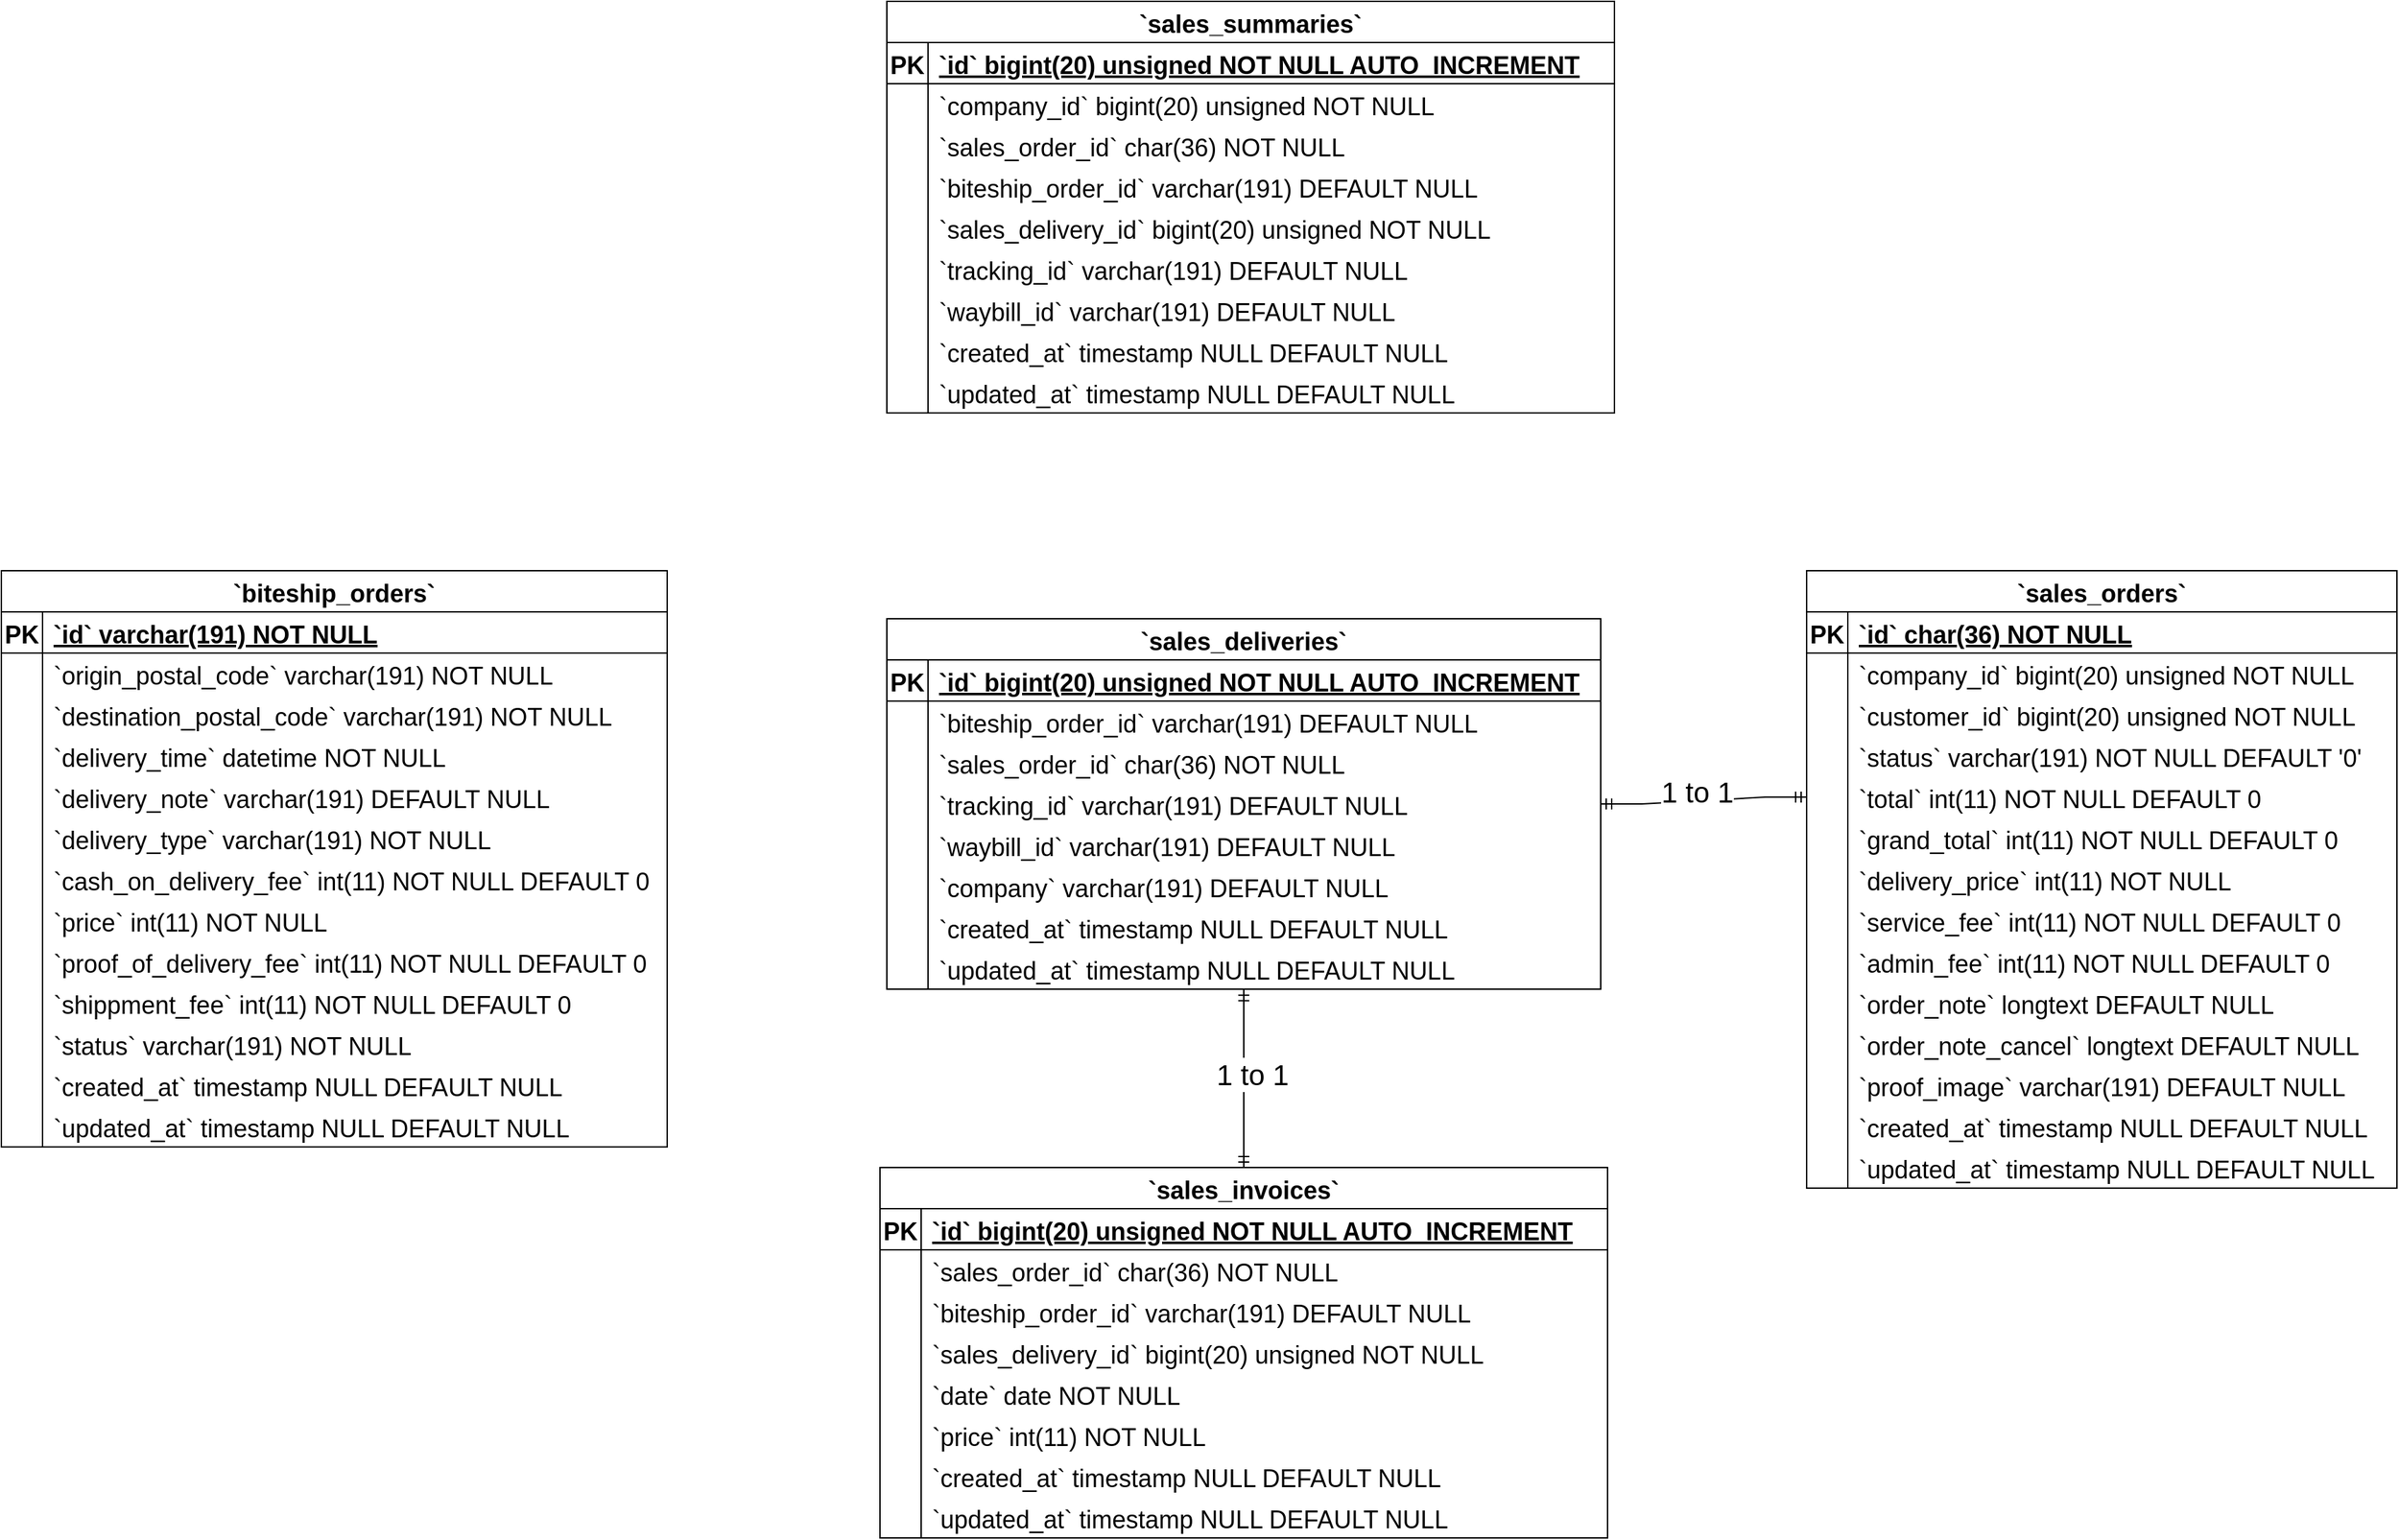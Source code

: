 <mxfile version="24.2.8" type="github">
  <diagram name="Page-1" id="nl1Ex1uxJ7zr9tlpeeo_">
    <mxGraphModel dx="2707" dy="917" grid="1" gridSize="10" guides="1" tooltips="1" connect="1" arrows="1" fold="1" page="1" pageScale="1" pageWidth="850" pageHeight="1100" math="0" shadow="0">
      <root>
        <mxCell id="0" />
        <mxCell id="1" parent="0" />
        <mxCell id="wkDMssEo4jWH9pDpsTtF-1" value="`biteship_orders`" style="shape=table;startSize=30;container=1;collapsible=1;childLayout=tableLayout;fixedRows=1;rowLines=0;fontStyle=1;align=center;resizeLast=1;fontSize=18;" vertex="1" parent="1">
          <mxGeometry x="-425" y="655" width="485" height="420" as="geometry" />
        </mxCell>
        <mxCell id="wkDMssEo4jWH9pDpsTtF-2" value="" style="shape=tableRow;horizontal=0;startSize=0;swimlaneHead=0;swimlaneBody=0;fillColor=none;collapsible=0;dropTarget=0;points=[[0,0.5],[1,0.5]];portConstraint=eastwest;strokeColor=inherit;top=0;left=0;right=0;bottom=1;fontSize=18;" vertex="1" parent="wkDMssEo4jWH9pDpsTtF-1">
          <mxGeometry y="30" width="485" height="30" as="geometry" />
        </mxCell>
        <mxCell id="wkDMssEo4jWH9pDpsTtF-3" value="PK" style="shape=partialRectangle;overflow=hidden;connectable=0;fillColor=none;strokeColor=inherit;top=0;left=0;bottom=0;right=0;fontStyle=1;fontSize=18;" vertex="1" parent="wkDMssEo4jWH9pDpsTtF-2">
          <mxGeometry width="30" height="30" as="geometry">
            <mxRectangle width="30" height="30" as="alternateBounds" />
          </mxGeometry>
        </mxCell>
        <mxCell id="wkDMssEo4jWH9pDpsTtF-4" value="`id` varchar(191) NOT NULL" style="shape=partialRectangle;overflow=hidden;connectable=0;fillColor=none;align=left;strokeColor=inherit;top=0;left=0;bottom=0;right=0;spacingLeft=6;fontStyle=5;fontSize=18;" vertex="1" parent="wkDMssEo4jWH9pDpsTtF-2">
          <mxGeometry x="30" width="455" height="30" as="geometry">
            <mxRectangle width="455" height="30" as="alternateBounds" />
          </mxGeometry>
        </mxCell>
        <mxCell id="wkDMssEo4jWH9pDpsTtF-5" value="" style="shape=tableRow;horizontal=0;startSize=0;swimlaneHead=0;swimlaneBody=0;fillColor=none;collapsible=0;dropTarget=0;points=[[0,0.5],[1,0.5]];portConstraint=eastwest;strokeColor=inherit;top=0;left=0;right=0;bottom=0;fontSize=18;" vertex="1" parent="wkDMssEo4jWH9pDpsTtF-1">
          <mxGeometry y="60" width="485" height="30" as="geometry" />
        </mxCell>
        <mxCell id="wkDMssEo4jWH9pDpsTtF-6" value="" style="shape=partialRectangle;overflow=hidden;connectable=0;fillColor=none;strokeColor=inherit;top=0;left=0;bottom=0;right=0;fontSize=18;" vertex="1" parent="wkDMssEo4jWH9pDpsTtF-5">
          <mxGeometry width="30" height="30" as="geometry">
            <mxRectangle width="30" height="30" as="alternateBounds" />
          </mxGeometry>
        </mxCell>
        <mxCell id="wkDMssEo4jWH9pDpsTtF-7" value="`origin_postal_code` varchar(191) NOT NULL" style="shape=partialRectangle;overflow=hidden;connectable=0;fillColor=none;align=left;strokeColor=inherit;top=0;left=0;bottom=0;right=0;spacingLeft=6;fontSize=18;" vertex="1" parent="wkDMssEo4jWH9pDpsTtF-5">
          <mxGeometry x="30" width="455" height="30" as="geometry">
            <mxRectangle width="455" height="30" as="alternateBounds" />
          </mxGeometry>
        </mxCell>
        <mxCell id="wkDMssEo4jWH9pDpsTtF-8" value="" style="shape=tableRow;horizontal=0;startSize=0;swimlaneHead=0;swimlaneBody=0;fillColor=none;collapsible=0;dropTarget=0;points=[[0,0.5],[1,0.5]];portConstraint=eastwest;strokeColor=inherit;top=0;left=0;right=0;bottom=0;fontSize=18;" vertex="1" parent="wkDMssEo4jWH9pDpsTtF-1">
          <mxGeometry y="90" width="485" height="30" as="geometry" />
        </mxCell>
        <mxCell id="wkDMssEo4jWH9pDpsTtF-9" value="" style="shape=partialRectangle;overflow=hidden;connectable=0;fillColor=none;strokeColor=inherit;top=0;left=0;bottom=0;right=0;fontSize=18;" vertex="1" parent="wkDMssEo4jWH9pDpsTtF-8">
          <mxGeometry width="30" height="30" as="geometry">
            <mxRectangle width="30" height="30" as="alternateBounds" />
          </mxGeometry>
        </mxCell>
        <mxCell id="wkDMssEo4jWH9pDpsTtF-10" value="`destination_postal_code` varchar(191) NOT NULL" style="shape=partialRectangle;overflow=hidden;connectable=0;fillColor=none;align=left;strokeColor=inherit;top=0;left=0;bottom=0;right=0;spacingLeft=6;fontSize=18;" vertex="1" parent="wkDMssEo4jWH9pDpsTtF-8">
          <mxGeometry x="30" width="455" height="30" as="geometry">
            <mxRectangle width="455" height="30" as="alternateBounds" />
          </mxGeometry>
        </mxCell>
        <mxCell id="wkDMssEo4jWH9pDpsTtF-11" value="" style="shape=tableRow;horizontal=0;startSize=0;swimlaneHead=0;swimlaneBody=0;fillColor=none;collapsible=0;dropTarget=0;points=[[0,0.5],[1,0.5]];portConstraint=eastwest;strokeColor=inherit;top=0;left=0;right=0;bottom=0;fontSize=18;" vertex="1" parent="wkDMssEo4jWH9pDpsTtF-1">
          <mxGeometry y="120" width="485" height="30" as="geometry" />
        </mxCell>
        <mxCell id="wkDMssEo4jWH9pDpsTtF-12" value="" style="shape=partialRectangle;overflow=hidden;connectable=0;fillColor=none;strokeColor=inherit;top=0;left=0;bottom=0;right=0;fontSize=18;" vertex="1" parent="wkDMssEo4jWH9pDpsTtF-11">
          <mxGeometry width="30" height="30" as="geometry">
            <mxRectangle width="30" height="30" as="alternateBounds" />
          </mxGeometry>
        </mxCell>
        <mxCell id="wkDMssEo4jWH9pDpsTtF-13" value="`delivery_time` datetime NOT NULL" style="shape=partialRectangle;overflow=hidden;connectable=0;fillColor=none;align=left;strokeColor=inherit;top=0;left=0;bottom=0;right=0;spacingLeft=6;fontSize=18;" vertex="1" parent="wkDMssEo4jWH9pDpsTtF-11">
          <mxGeometry x="30" width="455" height="30" as="geometry">
            <mxRectangle width="455" height="30" as="alternateBounds" />
          </mxGeometry>
        </mxCell>
        <mxCell id="wkDMssEo4jWH9pDpsTtF-14" value="" style="shape=tableRow;horizontal=0;startSize=0;swimlaneHead=0;swimlaneBody=0;fillColor=none;collapsible=0;dropTarget=0;points=[[0,0.5],[1,0.5]];portConstraint=eastwest;strokeColor=inherit;top=0;left=0;right=0;bottom=0;fontSize=18;" vertex="1" parent="wkDMssEo4jWH9pDpsTtF-1">
          <mxGeometry y="150" width="485" height="30" as="geometry" />
        </mxCell>
        <mxCell id="wkDMssEo4jWH9pDpsTtF-15" value="" style="shape=partialRectangle;overflow=hidden;connectable=0;fillColor=none;strokeColor=inherit;top=0;left=0;bottom=0;right=0;fontSize=18;" vertex="1" parent="wkDMssEo4jWH9pDpsTtF-14">
          <mxGeometry width="30" height="30" as="geometry">
            <mxRectangle width="30" height="30" as="alternateBounds" />
          </mxGeometry>
        </mxCell>
        <mxCell id="wkDMssEo4jWH9pDpsTtF-16" value="`delivery_note` varchar(191) DEFAULT NULL" style="shape=partialRectangle;overflow=hidden;connectable=0;fillColor=none;align=left;strokeColor=inherit;top=0;left=0;bottom=0;right=0;spacingLeft=6;fontSize=18;" vertex="1" parent="wkDMssEo4jWH9pDpsTtF-14">
          <mxGeometry x="30" width="455" height="30" as="geometry">
            <mxRectangle width="455" height="30" as="alternateBounds" />
          </mxGeometry>
        </mxCell>
        <mxCell id="wkDMssEo4jWH9pDpsTtF-17" value="" style="shape=tableRow;horizontal=0;startSize=0;swimlaneHead=0;swimlaneBody=0;fillColor=none;collapsible=0;dropTarget=0;points=[[0,0.5],[1,0.5]];portConstraint=eastwest;strokeColor=inherit;top=0;left=0;right=0;bottom=0;fontSize=18;" vertex="1" parent="wkDMssEo4jWH9pDpsTtF-1">
          <mxGeometry y="180" width="485" height="30" as="geometry" />
        </mxCell>
        <mxCell id="wkDMssEo4jWH9pDpsTtF-18" value="" style="shape=partialRectangle;overflow=hidden;connectable=0;fillColor=none;strokeColor=inherit;top=0;left=0;bottom=0;right=0;fontSize=18;" vertex="1" parent="wkDMssEo4jWH9pDpsTtF-17">
          <mxGeometry width="30" height="30" as="geometry">
            <mxRectangle width="30" height="30" as="alternateBounds" />
          </mxGeometry>
        </mxCell>
        <mxCell id="wkDMssEo4jWH9pDpsTtF-19" value="`delivery_type` varchar(191) NOT NULL" style="shape=partialRectangle;overflow=hidden;connectable=0;fillColor=none;align=left;strokeColor=inherit;top=0;left=0;bottom=0;right=0;spacingLeft=6;fontSize=18;" vertex="1" parent="wkDMssEo4jWH9pDpsTtF-17">
          <mxGeometry x="30" width="455" height="30" as="geometry">
            <mxRectangle width="455" height="30" as="alternateBounds" />
          </mxGeometry>
        </mxCell>
        <mxCell id="wkDMssEo4jWH9pDpsTtF-20" value="" style="shape=tableRow;horizontal=0;startSize=0;swimlaneHead=0;swimlaneBody=0;fillColor=none;collapsible=0;dropTarget=0;points=[[0,0.5],[1,0.5]];portConstraint=eastwest;strokeColor=inherit;top=0;left=0;right=0;bottom=0;fontSize=18;" vertex="1" parent="wkDMssEo4jWH9pDpsTtF-1">
          <mxGeometry y="210" width="485" height="30" as="geometry" />
        </mxCell>
        <mxCell id="wkDMssEo4jWH9pDpsTtF-21" value="" style="shape=partialRectangle;overflow=hidden;connectable=0;fillColor=none;strokeColor=inherit;top=0;left=0;bottom=0;right=0;fontSize=18;" vertex="1" parent="wkDMssEo4jWH9pDpsTtF-20">
          <mxGeometry width="30" height="30" as="geometry">
            <mxRectangle width="30" height="30" as="alternateBounds" />
          </mxGeometry>
        </mxCell>
        <mxCell id="wkDMssEo4jWH9pDpsTtF-22" value="`cash_on_delivery_fee` int(11) NOT NULL DEFAULT 0" style="shape=partialRectangle;overflow=hidden;connectable=0;fillColor=none;align=left;strokeColor=inherit;top=0;left=0;bottom=0;right=0;spacingLeft=6;fontSize=18;" vertex="1" parent="wkDMssEo4jWH9pDpsTtF-20">
          <mxGeometry x="30" width="455" height="30" as="geometry">
            <mxRectangle width="455" height="30" as="alternateBounds" />
          </mxGeometry>
        </mxCell>
        <mxCell id="wkDMssEo4jWH9pDpsTtF-23" value="" style="shape=tableRow;horizontal=0;startSize=0;swimlaneHead=0;swimlaneBody=0;fillColor=none;collapsible=0;dropTarget=0;points=[[0,0.5],[1,0.5]];portConstraint=eastwest;strokeColor=inherit;top=0;left=0;right=0;bottom=0;fontSize=18;" vertex="1" parent="wkDMssEo4jWH9pDpsTtF-1">
          <mxGeometry y="240" width="485" height="30" as="geometry" />
        </mxCell>
        <mxCell id="wkDMssEo4jWH9pDpsTtF-24" value="" style="shape=partialRectangle;overflow=hidden;connectable=0;fillColor=none;strokeColor=inherit;top=0;left=0;bottom=0;right=0;fontSize=18;" vertex="1" parent="wkDMssEo4jWH9pDpsTtF-23">
          <mxGeometry width="30" height="30" as="geometry">
            <mxRectangle width="30" height="30" as="alternateBounds" />
          </mxGeometry>
        </mxCell>
        <mxCell id="wkDMssEo4jWH9pDpsTtF-25" value="`price` int(11) NOT NULL" style="shape=partialRectangle;overflow=hidden;connectable=0;fillColor=none;align=left;strokeColor=inherit;top=0;left=0;bottom=0;right=0;spacingLeft=6;fontSize=18;" vertex="1" parent="wkDMssEo4jWH9pDpsTtF-23">
          <mxGeometry x="30" width="455" height="30" as="geometry">
            <mxRectangle width="455" height="30" as="alternateBounds" />
          </mxGeometry>
        </mxCell>
        <mxCell id="wkDMssEo4jWH9pDpsTtF-26" value="" style="shape=tableRow;horizontal=0;startSize=0;swimlaneHead=0;swimlaneBody=0;fillColor=none;collapsible=0;dropTarget=0;points=[[0,0.5],[1,0.5]];portConstraint=eastwest;strokeColor=inherit;top=0;left=0;right=0;bottom=0;fontSize=18;" vertex="1" parent="wkDMssEo4jWH9pDpsTtF-1">
          <mxGeometry y="270" width="485" height="30" as="geometry" />
        </mxCell>
        <mxCell id="wkDMssEo4jWH9pDpsTtF-27" value="" style="shape=partialRectangle;overflow=hidden;connectable=0;fillColor=none;strokeColor=inherit;top=0;left=0;bottom=0;right=0;fontSize=18;" vertex="1" parent="wkDMssEo4jWH9pDpsTtF-26">
          <mxGeometry width="30" height="30" as="geometry">
            <mxRectangle width="30" height="30" as="alternateBounds" />
          </mxGeometry>
        </mxCell>
        <mxCell id="wkDMssEo4jWH9pDpsTtF-28" value="`proof_of_delivery_fee` int(11) NOT NULL DEFAULT 0" style="shape=partialRectangle;overflow=hidden;connectable=0;fillColor=none;align=left;strokeColor=inherit;top=0;left=0;bottom=0;right=0;spacingLeft=6;fontSize=18;" vertex="1" parent="wkDMssEo4jWH9pDpsTtF-26">
          <mxGeometry x="30" width="455" height="30" as="geometry">
            <mxRectangle width="455" height="30" as="alternateBounds" />
          </mxGeometry>
        </mxCell>
        <mxCell id="wkDMssEo4jWH9pDpsTtF-29" value="" style="shape=tableRow;horizontal=0;startSize=0;swimlaneHead=0;swimlaneBody=0;fillColor=none;collapsible=0;dropTarget=0;points=[[0,0.5],[1,0.5]];portConstraint=eastwest;strokeColor=inherit;top=0;left=0;right=0;bottom=0;fontSize=18;" vertex="1" parent="wkDMssEo4jWH9pDpsTtF-1">
          <mxGeometry y="300" width="485" height="30" as="geometry" />
        </mxCell>
        <mxCell id="wkDMssEo4jWH9pDpsTtF-30" value="" style="shape=partialRectangle;overflow=hidden;connectable=0;fillColor=none;strokeColor=inherit;top=0;left=0;bottom=0;right=0;fontSize=18;" vertex="1" parent="wkDMssEo4jWH9pDpsTtF-29">
          <mxGeometry width="30" height="30" as="geometry">
            <mxRectangle width="30" height="30" as="alternateBounds" />
          </mxGeometry>
        </mxCell>
        <mxCell id="wkDMssEo4jWH9pDpsTtF-31" value="`shippment_fee` int(11) NOT NULL DEFAULT 0" style="shape=partialRectangle;overflow=hidden;connectable=0;fillColor=none;align=left;strokeColor=inherit;top=0;left=0;bottom=0;right=0;spacingLeft=6;fontSize=18;" vertex="1" parent="wkDMssEo4jWH9pDpsTtF-29">
          <mxGeometry x="30" width="455" height="30" as="geometry">
            <mxRectangle width="455" height="30" as="alternateBounds" />
          </mxGeometry>
        </mxCell>
        <mxCell id="wkDMssEo4jWH9pDpsTtF-32" value="" style="shape=tableRow;horizontal=0;startSize=0;swimlaneHead=0;swimlaneBody=0;fillColor=none;collapsible=0;dropTarget=0;points=[[0,0.5],[1,0.5]];portConstraint=eastwest;strokeColor=inherit;top=0;left=0;right=0;bottom=0;fontSize=18;" vertex="1" parent="wkDMssEo4jWH9pDpsTtF-1">
          <mxGeometry y="330" width="485" height="30" as="geometry" />
        </mxCell>
        <mxCell id="wkDMssEo4jWH9pDpsTtF-33" value="" style="shape=partialRectangle;overflow=hidden;connectable=0;fillColor=none;strokeColor=inherit;top=0;left=0;bottom=0;right=0;fontSize=18;" vertex="1" parent="wkDMssEo4jWH9pDpsTtF-32">
          <mxGeometry width="30" height="30" as="geometry">
            <mxRectangle width="30" height="30" as="alternateBounds" />
          </mxGeometry>
        </mxCell>
        <mxCell id="wkDMssEo4jWH9pDpsTtF-34" value="`status` varchar(191) NOT NULL" style="shape=partialRectangle;overflow=hidden;connectable=0;fillColor=none;align=left;strokeColor=inherit;top=0;left=0;bottom=0;right=0;spacingLeft=6;fontSize=18;" vertex="1" parent="wkDMssEo4jWH9pDpsTtF-32">
          <mxGeometry x="30" width="455" height="30" as="geometry">
            <mxRectangle width="455" height="30" as="alternateBounds" />
          </mxGeometry>
        </mxCell>
        <mxCell id="wkDMssEo4jWH9pDpsTtF-35" value="" style="shape=tableRow;horizontal=0;startSize=0;swimlaneHead=0;swimlaneBody=0;fillColor=none;collapsible=0;dropTarget=0;points=[[0,0.5],[1,0.5]];portConstraint=eastwest;strokeColor=inherit;top=0;left=0;right=0;bottom=0;fontSize=18;" vertex="1" parent="wkDMssEo4jWH9pDpsTtF-1">
          <mxGeometry y="360" width="485" height="30" as="geometry" />
        </mxCell>
        <mxCell id="wkDMssEo4jWH9pDpsTtF-36" value="" style="shape=partialRectangle;overflow=hidden;connectable=0;fillColor=none;strokeColor=inherit;top=0;left=0;bottom=0;right=0;fontSize=18;" vertex="1" parent="wkDMssEo4jWH9pDpsTtF-35">
          <mxGeometry width="30" height="30" as="geometry">
            <mxRectangle width="30" height="30" as="alternateBounds" />
          </mxGeometry>
        </mxCell>
        <mxCell id="wkDMssEo4jWH9pDpsTtF-37" value="`created_at` timestamp NULL DEFAULT NULL" style="shape=partialRectangle;overflow=hidden;connectable=0;fillColor=none;align=left;strokeColor=inherit;top=0;left=0;bottom=0;right=0;spacingLeft=6;fontSize=18;" vertex="1" parent="wkDMssEo4jWH9pDpsTtF-35">
          <mxGeometry x="30" width="455" height="30" as="geometry">
            <mxRectangle width="455" height="30" as="alternateBounds" />
          </mxGeometry>
        </mxCell>
        <mxCell id="wkDMssEo4jWH9pDpsTtF-38" value="" style="shape=tableRow;horizontal=0;startSize=0;swimlaneHead=0;swimlaneBody=0;fillColor=none;collapsible=0;dropTarget=0;points=[[0,0.5],[1,0.5]];portConstraint=eastwest;strokeColor=inherit;top=0;left=0;right=0;bottom=0;fontSize=18;" vertex="1" parent="wkDMssEo4jWH9pDpsTtF-1">
          <mxGeometry y="390" width="485" height="30" as="geometry" />
        </mxCell>
        <mxCell id="wkDMssEo4jWH9pDpsTtF-39" value="" style="shape=partialRectangle;overflow=hidden;connectable=0;fillColor=none;strokeColor=inherit;top=0;left=0;bottom=0;right=0;fontSize=18;" vertex="1" parent="wkDMssEo4jWH9pDpsTtF-38">
          <mxGeometry width="30" height="30" as="geometry">
            <mxRectangle width="30" height="30" as="alternateBounds" />
          </mxGeometry>
        </mxCell>
        <mxCell id="wkDMssEo4jWH9pDpsTtF-40" value="`updated_at` timestamp NULL DEFAULT NULL" style="shape=partialRectangle;overflow=hidden;connectable=0;fillColor=none;align=left;strokeColor=inherit;top=0;left=0;bottom=0;right=0;spacingLeft=6;fontSize=18;" vertex="1" parent="wkDMssEo4jWH9pDpsTtF-38">
          <mxGeometry x="30" width="455" height="30" as="geometry">
            <mxRectangle width="455" height="30" as="alternateBounds" />
          </mxGeometry>
        </mxCell>
        <mxCell id="wkDMssEo4jWH9pDpsTtF-41" value="`sales_deliveries`" style="shape=table;startSize=30;container=1;collapsible=1;childLayout=tableLayout;fixedRows=1;rowLines=0;fontStyle=1;align=center;resizeLast=1;fontSize=18;" vertex="1" parent="1">
          <mxGeometry x="220" y="690" width="520" height="270" as="geometry" />
        </mxCell>
        <mxCell id="wkDMssEo4jWH9pDpsTtF-42" value="" style="shape=tableRow;horizontal=0;startSize=0;swimlaneHead=0;swimlaneBody=0;fillColor=none;collapsible=0;dropTarget=0;points=[[0,0.5],[1,0.5]];portConstraint=eastwest;strokeColor=inherit;top=0;left=0;right=0;bottom=1;fontSize=18;" vertex="1" parent="wkDMssEo4jWH9pDpsTtF-41">
          <mxGeometry y="30" width="520" height="30" as="geometry" />
        </mxCell>
        <mxCell id="wkDMssEo4jWH9pDpsTtF-43" value="PK" style="shape=partialRectangle;overflow=hidden;connectable=0;fillColor=none;strokeColor=inherit;top=0;left=0;bottom=0;right=0;fontStyle=1;fontSize=18;" vertex="1" parent="wkDMssEo4jWH9pDpsTtF-42">
          <mxGeometry width="30" height="30" as="geometry">
            <mxRectangle width="30" height="30" as="alternateBounds" />
          </mxGeometry>
        </mxCell>
        <mxCell id="wkDMssEo4jWH9pDpsTtF-44" value="`id` bigint(20) unsigned NOT NULL AUTO_INCREMENT" style="shape=partialRectangle;overflow=hidden;connectable=0;fillColor=none;align=left;strokeColor=inherit;top=0;left=0;bottom=0;right=0;spacingLeft=6;fontStyle=5;fontSize=18;" vertex="1" parent="wkDMssEo4jWH9pDpsTtF-42">
          <mxGeometry x="30" width="490" height="30" as="geometry">
            <mxRectangle width="490" height="30" as="alternateBounds" />
          </mxGeometry>
        </mxCell>
        <mxCell id="wkDMssEo4jWH9pDpsTtF-45" value="" style="shape=tableRow;horizontal=0;startSize=0;swimlaneHead=0;swimlaneBody=0;fillColor=none;collapsible=0;dropTarget=0;points=[[0,0.5],[1,0.5]];portConstraint=eastwest;strokeColor=inherit;top=0;left=0;right=0;bottom=0;fontSize=18;" vertex="1" parent="wkDMssEo4jWH9pDpsTtF-41">
          <mxGeometry y="60" width="520" height="30" as="geometry" />
        </mxCell>
        <mxCell id="wkDMssEo4jWH9pDpsTtF-46" value="" style="shape=partialRectangle;overflow=hidden;connectable=0;fillColor=none;strokeColor=inherit;top=0;left=0;bottom=0;right=0;fontSize=18;" vertex="1" parent="wkDMssEo4jWH9pDpsTtF-45">
          <mxGeometry width="30" height="30" as="geometry">
            <mxRectangle width="30" height="30" as="alternateBounds" />
          </mxGeometry>
        </mxCell>
        <mxCell id="wkDMssEo4jWH9pDpsTtF-47" value="`biteship_order_id` varchar(191) DEFAULT NULL" style="shape=partialRectangle;overflow=hidden;connectable=0;fillColor=none;align=left;strokeColor=inherit;top=0;left=0;bottom=0;right=0;spacingLeft=6;fontSize=18;" vertex="1" parent="wkDMssEo4jWH9pDpsTtF-45">
          <mxGeometry x="30" width="490" height="30" as="geometry">
            <mxRectangle width="490" height="30" as="alternateBounds" />
          </mxGeometry>
        </mxCell>
        <mxCell id="wkDMssEo4jWH9pDpsTtF-48" value="" style="shape=tableRow;horizontal=0;startSize=0;swimlaneHead=0;swimlaneBody=0;fillColor=none;collapsible=0;dropTarget=0;points=[[0,0.5],[1,0.5]];portConstraint=eastwest;strokeColor=inherit;top=0;left=0;right=0;bottom=0;fontSize=18;" vertex="1" parent="wkDMssEo4jWH9pDpsTtF-41">
          <mxGeometry y="90" width="520" height="30" as="geometry" />
        </mxCell>
        <mxCell id="wkDMssEo4jWH9pDpsTtF-49" value="" style="shape=partialRectangle;overflow=hidden;connectable=0;fillColor=none;strokeColor=inherit;top=0;left=0;bottom=0;right=0;fontSize=18;" vertex="1" parent="wkDMssEo4jWH9pDpsTtF-48">
          <mxGeometry width="30" height="30" as="geometry">
            <mxRectangle width="30" height="30" as="alternateBounds" />
          </mxGeometry>
        </mxCell>
        <mxCell id="wkDMssEo4jWH9pDpsTtF-50" value="`sales_order_id` char(36) NOT NULL" style="shape=partialRectangle;overflow=hidden;connectable=0;fillColor=none;align=left;strokeColor=inherit;top=0;left=0;bottom=0;right=0;spacingLeft=6;fontSize=18;" vertex="1" parent="wkDMssEo4jWH9pDpsTtF-48">
          <mxGeometry x="30" width="490" height="30" as="geometry">
            <mxRectangle width="490" height="30" as="alternateBounds" />
          </mxGeometry>
        </mxCell>
        <mxCell id="wkDMssEo4jWH9pDpsTtF-51" value="" style="shape=tableRow;horizontal=0;startSize=0;swimlaneHead=0;swimlaneBody=0;fillColor=none;collapsible=0;dropTarget=0;points=[[0,0.5],[1,0.5]];portConstraint=eastwest;strokeColor=inherit;top=0;left=0;right=0;bottom=0;fontSize=18;" vertex="1" parent="wkDMssEo4jWH9pDpsTtF-41">
          <mxGeometry y="120" width="520" height="30" as="geometry" />
        </mxCell>
        <mxCell id="wkDMssEo4jWH9pDpsTtF-52" value="" style="shape=partialRectangle;overflow=hidden;connectable=0;fillColor=none;strokeColor=inherit;top=0;left=0;bottom=0;right=0;fontSize=18;" vertex="1" parent="wkDMssEo4jWH9pDpsTtF-51">
          <mxGeometry width="30" height="30" as="geometry">
            <mxRectangle width="30" height="30" as="alternateBounds" />
          </mxGeometry>
        </mxCell>
        <mxCell id="wkDMssEo4jWH9pDpsTtF-53" value="`tracking_id` varchar(191) DEFAULT NULL" style="shape=partialRectangle;overflow=hidden;connectable=0;fillColor=none;align=left;strokeColor=inherit;top=0;left=0;bottom=0;right=0;spacingLeft=6;fontSize=18;" vertex="1" parent="wkDMssEo4jWH9pDpsTtF-51">
          <mxGeometry x="30" width="490" height="30" as="geometry">
            <mxRectangle width="490" height="30" as="alternateBounds" />
          </mxGeometry>
        </mxCell>
        <mxCell id="wkDMssEo4jWH9pDpsTtF-54" value="" style="shape=tableRow;horizontal=0;startSize=0;swimlaneHead=0;swimlaneBody=0;fillColor=none;collapsible=0;dropTarget=0;points=[[0,0.5],[1,0.5]];portConstraint=eastwest;strokeColor=inherit;top=0;left=0;right=0;bottom=0;fontSize=18;" vertex="1" parent="wkDMssEo4jWH9pDpsTtF-41">
          <mxGeometry y="150" width="520" height="30" as="geometry" />
        </mxCell>
        <mxCell id="wkDMssEo4jWH9pDpsTtF-55" value="" style="shape=partialRectangle;overflow=hidden;connectable=0;fillColor=none;strokeColor=inherit;top=0;left=0;bottom=0;right=0;fontSize=18;" vertex="1" parent="wkDMssEo4jWH9pDpsTtF-54">
          <mxGeometry width="30" height="30" as="geometry">
            <mxRectangle width="30" height="30" as="alternateBounds" />
          </mxGeometry>
        </mxCell>
        <mxCell id="wkDMssEo4jWH9pDpsTtF-56" value="`waybill_id` varchar(191) DEFAULT NULL" style="shape=partialRectangle;overflow=hidden;connectable=0;fillColor=none;align=left;strokeColor=inherit;top=0;left=0;bottom=0;right=0;spacingLeft=6;fontSize=18;" vertex="1" parent="wkDMssEo4jWH9pDpsTtF-54">
          <mxGeometry x="30" width="490" height="30" as="geometry">
            <mxRectangle width="490" height="30" as="alternateBounds" />
          </mxGeometry>
        </mxCell>
        <mxCell id="wkDMssEo4jWH9pDpsTtF-57" value="" style="shape=tableRow;horizontal=0;startSize=0;swimlaneHead=0;swimlaneBody=0;fillColor=none;collapsible=0;dropTarget=0;points=[[0,0.5],[1,0.5]];portConstraint=eastwest;strokeColor=inherit;top=0;left=0;right=0;bottom=0;fontSize=18;" vertex="1" parent="wkDMssEo4jWH9pDpsTtF-41">
          <mxGeometry y="180" width="520" height="30" as="geometry" />
        </mxCell>
        <mxCell id="wkDMssEo4jWH9pDpsTtF-58" value="" style="shape=partialRectangle;overflow=hidden;connectable=0;fillColor=none;strokeColor=inherit;top=0;left=0;bottom=0;right=0;fontSize=18;" vertex="1" parent="wkDMssEo4jWH9pDpsTtF-57">
          <mxGeometry width="30" height="30" as="geometry">
            <mxRectangle width="30" height="30" as="alternateBounds" />
          </mxGeometry>
        </mxCell>
        <mxCell id="wkDMssEo4jWH9pDpsTtF-59" value="`company` varchar(191) DEFAULT NULL" style="shape=partialRectangle;overflow=hidden;connectable=0;fillColor=none;align=left;strokeColor=inherit;top=0;left=0;bottom=0;right=0;spacingLeft=6;fontSize=18;" vertex="1" parent="wkDMssEo4jWH9pDpsTtF-57">
          <mxGeometry x="30" width="490" height="30" as="geometry">
            <mxRectangle width="490" height="30" as="alternateBounds" />
          </mxGeometry>
        </mxCell>
        <mxCell id="wkDMssEo4jWH9pDpsTtF-60" value="" style="shape=tableRow;horizontal=0;startSize=0;swimlaneHead=0;swimlaneBody=0;fillColor=none;collapsible=0;dropTarget=0;points=[[0,0.5],[1,0.5]];portConstraint=eastwest;strokeColor=inherit;top=0;left=0;right=0;bottom=0;fontSize=18;" vertex="1" parent="wkDMssEo4jWH9pDpsTtF-41">
          <mxGeometry y="210" width="520" height="30" as="geometry" />
        </mxCell>
        <mxCell id="wkDMssEo4jWH9pDpsTtF-61" value="" style="shape=partialRectangle;overflow=hidden;connectable=0;fillColor=none;strokeColor=inherit;top=0;left=0;bottom=0;right=0;fontSize=18;" vertex="1" parent="wkDMssEo4jWH9pDpsTtF-60">
          <mxGeometry width="30" height="30" as="geometry">
            <mxRectangle width="30" height="30" as="alternateBounds" />
          </mxGeometry>
        </mxCell>
        <mxCell id="wkDMssEo4jWH9pDpsTtF-62" value="`created_at` timestamp NULL DEFAULT NULL" style="shape=partialRectangle;overflow=hidden;connectable=0;fillColor=none;align=left;strokeColor=inherit;top=0;left=0;bottom=0;right=0;spacingLeft=6;fontSize=18;" vertex="1" parent="wkDMssEo4jWH9pDpsTtF-60">
          <mxGeometry x="30" width="490" height="30" as="geometry">
            <mxRectangle width="490" height="30" as="alternateBounds" />
          </mxGeometry>
        </mxCell>
        <mxCell id="wkDMssEo4jWH9pDpsTtF-63" value="" style="shape=tableRow;horizontal=0;startSize=0;swimlaneHead=0;swimlaneBody=0;fillColor=none;collapsible=0;dropTarget=0;points=[[0,0.5],[1,0.5]];portConstraint=eastwest;strokeColor=inherit;top=0;left=0;right=0;bottom=0;fontSize=18;" vertex="1" parent="wkDMssEo4jWH9pDpsTtF-41">
          <mxGeometry y="240" width="520" height="30" as="geometry" />
        </mxCell>
        <mxCell id="wkDMssEo4jWH9pDpsTtF-64" value="" style="shape=partialRectangle;overflow=hidden;connectable=0;fillColor=none;strokeColor=inherit;top=0;left=0;bottom=0;right=0;fontSize=18;" vertex="1" parent="wkDMssEo4jWH9pDpsTtF-63">
          <mxGeometry width="30" height="30" as="geometry">
            <mxRectangle width="30" height="30" as="alternateBounds" />
          </mxGeometry>
        </mxCell>
        <mxCell id="wkDMssEo4jWH9pDpsTtF-65" value="`updated_at` timestamp NULL DEFAULT NULL" style="shape=partialRectangle;overflow=hidden;connectable=0;fillColor=none;align=left;strokeColor=inherit;top=0;left=0;bottom=0;right=0;spacingLeft=6;fontSize=18;" vertex="1" parent="wkDMssEo4jWH9pDpsTtF-63">
          <mxGeometry x="30" width="490" height="30" as="geometry">
            <mxRectangle width="490" height="30" as="alternateBounds" />
          </mxGeometry>
        </mxCell>
        <mxCell id="wkDMssEo4jWH9pDpsTtF-66" value="`sales_orders`" style="shape=table;startSize=30;container=1;collapsible=1;childLayout=tableLayout;fixedRows=1;rowLines=0;fontStyle=1;align=center;resizeLast=1;fontSize=18;" vertex="1" parent="1">
          <mxGeometry x="890" y="655" width="430" height="450" as="geometry" />
        </mxCell>
        <mxCell id="wkDMssEo4jWH9pDpsTtF-67" value="" style="shape=tableRow;horizontal=0;startSize=0;swimlaneHead=0;swimlaneBody=0;fillColor=none;collapsible=0;dropTarget=0;points=[[0,0.5],[1,0.5]];portConstraint=eastwest;strokeColor=inherit;top=0;left=0;right=0;bottom=1;fontSize=18;" vertex="1" parent="wkDMssEo4jWH9pDpsTtF-66">
          <mxGeometry y="30" width="430" height="30" as="geometry" />
        </mxCell>
        <mxCell id="wkDMssEo4jWH9pDpsTtF-68" value="PK" style="shape=partialRectangle;overflow=hidden;connectable=0;fillColor=none;strokeColor=inherit;top=0;left=0;bottom=0;right=0;fontStyle=1;fontSize=18;" vertex="1" parent="wkDMssEo4jWH9pDpsTtF-67">
          <mxGeometry width="30" height="30" as="geometry">
            <mxRectangle width="30" height="30" as="alternateBounds" />
          </mxGeometry>
        </mxCell>
        <mxCell id="wkDMssEo4jWH9pDpsTtF-69" value="`id` char(36) NOT NULL" style="shape=partialRectangle;overflow=hidden;connectable=0;fillColor=none;align=left;strokeColor=inherit;top=0;left=0;bottom=0;right=0;spacingLeft=6;fontStyle=5;fontSize=18;" vertex="1" parent="wkDMssEo4jWH9pDpsTtF-67">
          <mxGeometry x="30" width="400" height="30" as="geometry">
            <mxRectangle width="400" height="30" as="alternateBounds" />
          </mxGeometry>
        </mxCell>
        <mxCell id="wkDMssEo4jWH9pDpsTtF-70" value="" style="shape=tableRow;horizontal=0;startSize=0;swimlaneHead=0;swimlaneBody=0;fillColor=none;collapsible=0;dropTarget=0;points=[[0,0.5],[1,0.5]];portConstraint=eastwest;strokeColor=inherit;top=0;left=0;right=0;bottom=0;fontSize=18;" vertex="1" parent="wkDMssEo4jWH9pDpsTtF-66">
          <mxGeometry y="60" width="430" height="30" as="geometry" />
        </mxCell>
        <mxCell id="wkDMssEo4jWH9pDpsTtF-71" value="" style="shape=partialRectangle;overflow=hidden;connectable=0;fillColor=none;strokeColor=inherit;top=0;left=0;bottom=0;right=0;fontSize=18;" vertex="1" parent="wkDMssEo4jWH9pDpsTtF-70">
          <mxGeometry width="30" height="30" as="geometry">
            <mxRectangle width="30" height="30" as="alternateBounds" />
          </mxGeometry>
        </mxCell>
        <mxCell id="wkDMssEo4jWH9pDpsTtF-72" value="`company_id` bigint(20) unsigned NOT NULL" style="shape=partialRectangle;overflow=hidden;connectable=0;fillColor=none;align=left;strokeColor=inherit;top=0;left=0;bottom=0;right=0;spacingLeft=6;fontSize=18;" vertex="1" parent="wkDMssEo4jWH9pDpsTtF-70">
          <mxGeometry x="30" width="400" height="30" as="geometry">
            <mxRectangle width="400" height="30" as="alternateBounds" />
          </mxGeometry>
        </mxCell>
        <mxCell id="wkDMssEo4jWH9pDpsTtF-73" value="" style="shape=tableRow;horizontal=0;startSize=0;swimlaneHead=0;swimlaneBody=0;fillColor=none;collapsible=0;dropTarget=0;points=[[0,0.5],[1,0.5]];portConstraint=eastwest;strokeColor=inherit;top=0;left=0;right=0;bottom=0;fontSize=18;" vertex="1" parent="wkDMssEo4jWH9pDpsTtF-66">
          <mxGeometry y="90" width="430" height="30" as="geometry" />
        </mxCell>
        <mxCell id="wkDMssEo4jWH9pDpsTtF-74" value="" style="shape=partialRectangle;overflow=hidden;connectable=0;fillColor=none;strokeColor=inherit;top=0;left=0;bottom=0;right=0;fontSize=18;" vertex="1" parent="wkDMssEo4jWH9pDpsTtF-73">
          <mxGeometry width="30" height="30" as="geometry">
            <mxRectangle width="30" height="30" as="alternateBounds" />
          </mxGeometry>
        </mxCell>
        <mxCell id="wkDMssEo4jWH9pDpsTtF-75" value="`customer_id` bigint(20) unsigned NOT NULL" style="shape=partialRectangle;overflow=hidden;connectable=0;fillColor=none;align=left;strokeColor=inherit;top=0;left=0;bottom=0;right=0;spacingLeft=6;fontSize=18;" vertex="1" parent="wkDMssEo4jWH9pDpsTtF-73">
          <mxGeometry x="30" width="400" height="30" as="geometry">
            <mxRectangle width="400" height="30" as="alternateBounds" />
          </mxGeometry>
        </mxCell>
        <mxCell id="wkDMssEo4jWH9pDpsTtF-76" value="" style="shape=tableRow;horizontal=0;startSize=0;swimlaneHead=0;swimlaneBody=0;fillColor=none;collapsible=0;dropTarget=0;points=[[0,0.5],[1,0.5]];portConstraint=eastwest;strokeColor=inherit;top=0;left=0;right=0;bottom=0;fontSize=18;" vertex="1" parent="wkDMssEo4jWH9pDpsTtF-66">
          <mxGeometry y="120" width="430" height="30" as="geometry" />
        </mxCell>
        <mxCell id="wkDMssEo4jWH9pDpsTtF-77" value="" style="shape=partialRectangle;overflow=hidden;connectable=0;fillColor=none;strokeColor=inherit;top=0;left=0;bottom=0;right=0;fontSize=18;" vertex="1" parent="wkDMssEo4jWH9pDpsTtF-76">
          <mxGeometry width="30" height="30" as="geometry">
            <mxRectangle width="30" height="30" as="alternateBounds" />
          </mxGeometry>
        </mxCell>
        <mxCell id="wkDMssEo4jWH9pDpsTtF-78" value="`status` varchar(191) NOT NULL DEFAULT &#39;0&#39;" style="shape=partialRectangle;overflow=hidden;connectable=0;fillColor=none;align=left;strokeColor=inherit;top=0;left=0;bottom=0;right=0;spacingLeft=6;fontSize=18;" vertex="1" parent="wkDMssEo4jWH9pDpsTtF-76">
          <mxGeometry x="30" width="400" height="30" as="geometry">
            <mxRectangle width="400" height="30" as="alternateBounds" />
          </mxGeometry>
        </mxCell>
        <mxCell id="wkDMssEo4jWH9pDpsTtF-79" value="" style="shape=tableRow;horizontal=0;startSize=0;swimlaneHead=0;swimlaneBody=0;fillColor=none;collapsible=0;dropTarget=0;points=[[0,0.5],[1,0.5]];portConstraint=eastwest;strokeColor=inherit;top=0;left=0;right=0;bottom=0;fontSize=18;" vertex="1" parent="wkDMssEo4jWH9pDpsTtF-66">
          <mxGeometry y="150" width="430" height="30" as="geometry" />
        </mxCell>
        <mxCell id="wkDMssEo4jWH9pDpsTtF-80" value="" style="shape=partialRectangle;overflow=hidden;connectable=0;fillColor=none;strokeColor=inherit;top=0;left=0;bottom=0;right=0;fontSize=18;" vertex="1" parent="wkDMssEo4jWH9pDpsTtF-79">
          <mxGeometry width="30" height="30" as="geometry">
            <mxRectangle width="30" height="30" as="alternateBounds" />
          </mxGeometry>
        </mxCell>
        <mxCell id="wkDMssEo4jWH9pDpsTtF-81" value="`total` int(11) NOT NULL DEFAULT 0" style="shape=partialRectangle;overflow=hidden;connectable=0;fillColor=none;align=left;strokeColor=inherit;top=0;left=0;bottom=0;right=0;spacingLeft=6;fontSize=18;" vertex="1" parent="wkDMssEo4jWH9pDpsTtF-79">
          <mxGeometry x="30" width="400" height="30" as="geometry">
            <mxRectangle width="400" height="30" as="alternateBounds" />
          </mxGeometry>
        </mxCell>
        <mxCell id="wkDMssEo4jWH9pDpsTtF-82" value="" style="shape=tableRow;horizontal=0;startSize=0;swimlaneHead=0;swimlaneBody=0;fillColor=none;collapsible=0;dropTarget=0;points=[[0,0.5],[1,0.5]];portConstraint=eastwest;strokeColor=inherit;top=0;left=0;right=0;bottom=0;fontSize=18;" vertex="1" parent="wkDMssEo4jWH9pDpsTtF-66">
          <mxGeometry y="180" width="430" height="30" as="geometry" />
        </mxCell>
        <mxCell id="wkDMssEo4jWH9pDpsTtF-83" value="" style="shape=partialRectangle;overflow=hidden;connectable=0;fillColor=none;strokeColor=inherit;top=0;left=0;bottom=0;right=0;fontSize=18;" vertex="1" parent="wkDMssEo4jWH9pDpsTtF-82">
          <mxGeometry width="30" height="30" as="geometry">
            <mxRectangle width="30" height="30" as="alternateBounds" />
          </mxGeometry>
        </mxCell>
        <mxCell id="wkDMssEo4jWH9pDpsTtF-84" value="`grand_total` int(11) NOT NULL DEFAULT 0" style="shape=partialRectangle;overflow=hidden;connectable=0;fillColor=none;align=left;strokeColor=inherit;top=0;left=0;bottom=0;right=0;spacingLeft=6;fontSize=18;" vertex="1" parent="wkDMssEo4jWH9pDpsTtF-82">
          <mxGeometry x="30" width="400" height="30" as="geometry">
            <mxRectangle width="400" height="30" as="alternateBounds" />
          </mxGeometry>
        </mxCell>
        <mxCell id="wkDMssEo4jWH9pDpsTtF-85" value="" style="shape=tableRow;horizontal=0;startSize=0;swimlaneHead=0;swimlaneBody=0;fillColor=none;collapsible=0;dropTarget=0;points=[[0,0.5],[1,0.5]];portConstraint=eastwest;strokeColor=inherit;top=0;left=0;right=0;bottom=0;fontSize=18;" vertex="1" parent="wkDMssEo4jWH9pDpsTtF-66">
          <mxGeometry y="210" width="430" height="30" as="geometry" />
        </mxCell>
        <mxCell id="wkDMssEo4jWH9pDpsTtF-86" value="" style="shape=partialRectangle;overflow=hidden;connectable=0;fillColor=none;strokeColor=inherit;top=0;left=0;bottom=0;right=0;fontSize=18;" vertex="1" parent="wkDMssEo4jWH9pDpsTtF-85">
          <mxGeometry width="30" height="30" as="geometry">
            <mxRectangle width="30" height="30" as="alternateBounds" />
          </mxGeometry>
        </mxCell>
        <mxCell id="wkDMssEo4jWH9pDpsTtF-87" value="`delivery_price` int(11) NOT NULL" style="shape=partialRectangle;overflow=hidden;connectable=0;fillColor=none;align=left;strokeColor=inherit;top=0;left=0;bottom=0;right=0;spacingLeft=6;fontSize=18;" vertex="1" parent="wkDMssEo4jWH9pDpsTtF-85">
          <mxGeometry x="30" width="400" height="30" as="geometry">
            <mxRectangle width="400" height="30" as="alternateBounds" />
          </mxGeometry>
        </mxCell>
        <mxCell id="wkDMssEo4jWH9pDpsTtF-88" value="" style="shape=tableRow;horizontal=0;startSize=0;swimlaneHead=0;swimlaneBody=0;fillColor=none;collapsible=0;dropTarget=0;points=[[0,0.5],[1,0.5]];portConstraint=eastwest;strokeColor=inherit;top=0;left=0;right=0;bottom=0;fontSize=18;" vertex="1" parent="wkDMssEo4jWH9pDpsTtF-66">
          <mxGeometry y="240" width="430" height="30" as="geometry" />
        </mxCell>
        <mxCell id="wkDMssEo4jWH9pDpsTtF-89" value="" style="shape=partialRectangle;overflow=hidden;connectable=0;fillColor=none;strokeColor=inherit;top=0;left=0;bottom=0;right=0;fontSize=18;" vertex="1" parent="wkDMssEo4jWH9pDpsTtF-88">
          <mxGeometry width="30" height="30" as="geometry">
            <mxRectangle width="30" height="30" as="alternateBounds" />
          </mxGeometry>
        </mxCell>
        <mxCell id="wkDMssEo4jWH9pDpsTtF-90" value="`service_fee` int(11) NOT NULL DEFAULT 0" style="shape=partialRectangle;overflow=hidden;connectable=0;fillColor=none;align=left;strokeColor=inherit;top=0;left=0;bottom=0;right=0;spacingLeft=6;fontSize=18;" vertex="1" parent="wkDMssEo4jWH9pDpsTtF-88">
          <mxGeometry x="30" width="400" height="30" as="geometry">
            <mxRectangle width="400" height="30" as="alternateBounds" />
          </mxGeometry>
        </mxCell>
        <mxCell id="wkDMssEo4jWH9pDpsTtF-91" value="" style="shape=tableRow;horizontal=0;startSize=0;swimlaneHead=0;swimlaneBody=0;fillColor=none;collapsible=0;dropTarget=0;points=[[0,0.5],[1,0.5]];portConstraint=eastwest;strokeColor=inherit;top=0;left=0;right=0;bottom=0;fontSize=18;" vertex="1" parent="wkDMssEo4jWH9pDpsTtF-66">
          <mxGeometry y="270" width="430" height="30" as="geometry" />
        </mxCell>
        <mxCell id="wkDMssEo4jWH9pDpsTtF-92" value="" style="shape=partialRectangle;overflow=hidden;connectable=0;fillColor=none;strokeColor=inherit;top=0;left=0;bottom=0;right=0;fontSize=18;" vertex="1" parent="wkDMssEo4jWH9pDpsTtF-91">
          <mxGeometry width="30" height="30" as="geometry">
            <mxRectangle width="30" height="30" as="alternateBounds" />
          </mxGeometry>
        </mxCell>
        <mxCell id="wkDMssEo4jWH9pDpsTtF-93" value="`admin_fee` int(11) NOT NULL DEFAULT 0" style="shape=partialRectangle;overflow=hidden;connectable=0;fillColor=none;align=left;strokeColor=inherit;top=0;left=0;bottom=0;right=0;spacingLeft=6;fontSize=18;" vertex="1" parent="wkDMssEo4jWH9pDpsTtF-91">
          <mxGeometry x="30" width="400" height="30" as="geometry">
            <mxRectangle width="400" height="30" as="alternateBounds" />
          </mxGeometry>
        </mxCell>
        <mxCell id="wkDMssEo4jWH9pDpsTtF-94" value="" style="shape=tableRow;horizontal=0;startSize=0;swimlaneHead=0;swimlaneBody=0;fillColor=none;collapsible=0;dropTarget=0;points=[[0,0.5],[1,0.5]];portConstraint=eastwest;strokeColor=inherit;top=0;left=0;right=0;bottom=0;fontSize=18;" vertex="1" parent="wkDMssEo4jWH9pDpsTtF-66">
          <mxGeometry y="300" width="430" height="30" as="geometry" />
        </mxCell>
        <mxCell id="wkDMssEo4jWH9pDpsTtF-95" value="" style="shape=partialRectangle;overflow=hidden;connectable=0;fillColor=none;strokeColor=inherit;top=0;left=0;bottom=0;right=0;fontSize=18;" vertex="1" parent="wkDMssEo4jWH9pDpsTtF-94">
          <mxGeometry width="30" height="30" as="geometry">
            <mxRectangle width="30" height="30" as="alternateBounds" />
          </mxGeometry>
        </mxCell>
        <mxCell id="wkDMssEo4jWH9pDpsTtF-96" value="`order_note` longtext DEFAULT NULL" style="shape=partialRectangle;overflow=hidden;connectable=0;fillColor=none;align=left;strokeColor=inherit;top=0;left=0;bottom=0;right=0;spacingLeft=6;fontSize=18;" vertex="1" parent="wkDMssEo4jWH9pDpsTtF-94">
          <mxGeometry x="30" width="400" height="30" as="geometry">
            <mxRectangle width="400" height="30" as="alternateBounds" />
          </mxGeometry>
        </mxCell>
        <mxCell id="wkDMssEo4jWH9pDpsTtF-97" value="" style="shape=tableRow;horizontal=0;startSize=0;swimlaneHead=0;swimlaneBody=0;fillColor=none;collapsible=0;dropTarget=0;points=[[0,0.5],[1,0.5]];portConstraint=eastwest;strokeColor=inherit;top=0;left=0;right=0;bottom=0;fontSize=18;" vertex="1" parent="wkDMssEo4jWH9pDpsTtF-66">
          <mxGeometry y="330" width="430" height="30" as="geometry" />
        </mxCell>
        <mxCell id="wkDMssEo4jWH9pDpsTtF-98" value="" style="shape=partialRectangle;overflow=hidden;connectable=0;fillColor=none;strokeColor=inherit;top=0;left=0;bottom=0;right=0;fontSize=18;" vertex="1" parent="wkDMssEo4jWH9pDpsTtF-97">
          <mxGeometry width="30" height="30" as="geometry">
            <mxRectangle width="30" height="30" as="alternateBounds" />
          </mxGeometry>
        </mxCell>
        <mxCell id="wkDMssEo4jWH9pDpsTtF-99" value="`order_note_cancel` longtext DEFAULT NULL" style="shape=partialRectangle;overflow=hidden;connectable=0;fillColor=none;align=left;strokeColor=inherit;top=0;left=0;bottom=0;right=0;spacingLeft=6;fontSize=18;" vertex="1" parent="wkDMssEo4jWH9pDpsTtF-97">
          <mxGeometry x="30" width="400" height="30" as="geometry">
            <mxRectangle width="400" height="30" as="alternateBounds" />
          </mxGeometry>
        </mxCell>
        <mxCell id="wkDMssEo4jWH9pDpsTtF-100" value="" style="shape=tableRow;horizontal=0;startSize=0;swimlaneHead=0;swimlaneBody=0;fillColor=none;collapsible=0;dropTarget=0;points=[[0,0.5],[1,0.5]];portConstraint=eastwest;strokeColor=inherit;top=0;left=0;right=0;bottom=0;fontSize=18;" vertex="1" parent="wkDMssEo4jWH9pDpsTtF-66">
          <mxGeometry y="360" width="430" height="30" as="geometry" />
        </mxCell>
        <mxCell id="wkDMssEo4jWH9pDpsTtF-101" value="" style="shape=partialRectangle;overflow=hidden;connectable=0;fillColor=none;strokeColor=inherit;top=0;left=0;bottom=0;right=0;fontSize=18;" vertex="1" parent="wkDMssEo4jWH9pDpsTtF-100">
          <mxGeometry width="30" height="30" as="geometry">
            <mxRectangle width="30" height="30" as="alternateBounds" />
          </mxGeometry>
        </mxCell>
        <mxCell id="wkDMssEo4jWH9pDpsTtF-102" value="`proof_image` varchar(191) DEFAULT NULL" style="shape=partialRectangle;overflow=hidden;connectable=0;fillColor=none;align=left;strokeColor=inherit;top=0;left=0;bottom=0;right=0;spacingLeft=6;fontSize=18;" vertex="1" parent="wkDMssEo4jWH9pDpsTtF-100">
          <mxGeometry x="30" width="400" height="30" as="geometry">
            <mxRectangle width="400" height="30" as="alternateBounds" />
          </mxGeometry>
        </mxCell>
        <mxCell id="wkDMssEo4jWH9pDpsTtF-103" value="" style="shape=tableRow;horizontal=0;startSize=0;swimlaneHead=0;swimlaneBody=0;fillColor=none;collapsible=0;dropTarget=0;points=[[0,0.5],[1,0.5]];portConstraint=eastwest;strokeColor=inherit;top=0;left=0;right=0;bottom=0;fontSize=18;" vertex="1" parent="wkDMssEo4jWH9pDpsTtF-66">
          <mxGeometry y="390" width="430" height="30" as="geometry" />
        </mxCell>
        <mxCell id="wkDMssEo4jWH9pDpsTtF-104" value="" style="shape=partialRectangle;overflow=hidden;connectable=0;fillColor=none;strokeColor=inherit;top=0;left=0;bottom=0;right=0;fontSize=18;" vertex="1" parent="wkDMssEo4jWH9pDpsTtF-103">
          <mxGeometry width="30" height="30" as="geometry">
            <mxRectangle width="30" height="30" as="alternateBounds" />
          </mxGeometry>
        </mxCell>
        <mxCell id="wkDMssEo4jWH9pDpsTtF-105" value="`created_at` timestamp NULL DEFAULT NULL" style="shape=partialRectangle;overflow=hidden;connectable=0;fillColor=none;align=left;strokeColor=inherit;top=0;left=0;bottom=0;right=0;spacingLeft=6;fontSize=18;" vertex="1" parent="wkDMssEo4jWH9pDpsTtF-103">
          <mxGeometry x="30" width="400" height="30" as="geometry">
            <mxRectangle width="400" height="30" as="alternateBounds" />
          </mxGeometry>
        </mxCell>
        <mxCell id="wkDMssEo4jWH9pDpsTtF-106" value="" style="shape=tableRow;horizontal=0;startSize=0;swimlaneHead=0;swimlaneBody=0;fillColor=none;collapsible=0;dropTarget=0;points=[[0,0.5],[1,0.5]];portConstraint=eastwest;strokeColor=inherit;top=0;left=0;right=0;bottom=0;fontSize=18;" vertex="1" parent="wkDMssEo4jWH9pDpsTtF-66">
          <mxGeometry y="420" width="430" height="30" as="geometry" />
        </mxCell>
        <mxCell id="wkDMssEo4jWH9pDpsTtF-107" value="" style="shape=partialRectangle;overflow=hidden;connectable=0;fillColor=none;strokeColor=inherit;top=0;left=0;bottom=0;right=0;fontSize=18;" vertex="1" parent="wkDMssEo4jWH9pDpsTtF-106">
          <mxGeometry width="30" height="30" as="geometry">
            <mxRectangle width="30" height="30" as="alternateBounds" />
          </mxGeometry>
        </mxCell>
        <mxCell id="wkDMssEo4jWH9pDpsTtF-108" value="`updated_at` timestamp NULL DEFAULT NULL" style="shape=partialRectangle;overflow=hidden;connectable=0;fillColor=none;align=left;strokeColor=inherit;top=0;left=0;bottom=0;right=0;spacingLeft=6;fontSize=18;" vertex="1" parent="wkDMssEo4jWH9pDpsTtF-106">
          <mxGeometry x="30" width="400" height="30" as="geometry">
            <mxRectangle width="400" height="30" as="alternateBounds" />
          </mxGeometry>
        </mxCell>
        <mxCell id="wkDMssEo4jWH9pDpsTtF-109" value="`sales_invoices`" style="shape=table;startSize=30;container=1;collapsible=1;childLayout=tableLayout;fixedRows=1;rowLines=0;fontStyle=1;align=center;resizeLast=1;fontSize=18;" vertex="1" parent="1">
          <mxGeometry x="215" y="1090" width="530" height="270" as="geometry" />
        </mxCell>
        <mxCell id="wkDMssEo4jWH9pDpsTtF-110" value="" style="shape=tableRow;horizontal=0;startSize=0;swimlaneHead=0;swimlaneBody=0;fillColor=none;collapsible=0;dropTarget=0;points=[[0,0.5],[1,0.5]];portConstraint=eastwest;strokeColor=inherit;top=0;left=0;right=0;bottom=1;fontSize=18;" vertex="1" parent="wkDMssEo4jWH9pDpsTtF-109">
          <mxGeometry y="30" width="530" height="30" as="geometry" />
        </mxCell>
        <mxCell id="wkDMssEo4jWH9pDpsTtF-111" value="PK" style="shape=partialRectangle;overflow=hidden;connectable=0;fillColor=none;strokeColor=inherit;top=0;left=0;bottom=0;right=0;fontStyle=1;fontSize=18;" vertex="1" parent="wkDMssEo4jWH9pDpsTtF-110">
          <mxGeometry width="30" height="30" as="geometry">
            <mxRectangle width="30" height="30" as="alternateBounds" />
          </mxGeometry>
        </mxCell>
        <mxCell id="wkDMssEo4jWH9pDpsTtF-112" value="`id` bigint(20) unsigned NOT NULL AUTO_INCREMENT" style="shape=partialRectangle;overflow=hidden;connectable=0;fillColor=none;align=left;strokeColor=inherit;top=0;left=0;bottom=0;right=0;spacingLeft=6;fontStyle=5;fontSize=18;" vertex="1" parent="wkDMssEo4jWH9pDpsTtF-110">
          <mxGeometry x="30" width="500" height="30" as="geometry">
            <mxRectangle width="500" height="30" as="alternateBounds" />
          </mxGeometry>
        </mxCell>
        <mxCell id="wkDMssEo4jWH9pDpsTtF-113" value="" style="shape=tableRow;horizontal=0;startSize=0;swimlaneHead=0;swimlaneBody=0;fillColor=none;collapsible=0;dropTarget=0;points=[[0,0.5],[1,0.5]];portConstraint=eastwest;strokeColor=inherit;top=0;left=0;right=0;bottom=0;fontSize=18;" vertex="1" parent="wkDMssEo4jWH9pDpsTtF-109">
          <mxGeometry y="60" width="530" height="30" as="geometry" />
        </mxCell>
        <mxCell id="wkDMssEo4jWH9pDpsTtF-114" value="" style="shape=partialRectangle;overflow=hidden;connectable=0;fillColor=none;strokeColor=inherit;top=0;left=0;bottom=0;right=0;fontSize=18;" vertex="1" parent="wkDMssEo4jWH9pDpsTtF-113">
          <mxGeometry width="30" height="30" as="geometry">
            <mxRectangle width="30" height="30" as="alternateBounds" />
          </mxGeometry>
        </mxCell>
        <mxCell id="wkDMssEo4jWH9pDpsTtF-115" value="`sales_order_id` char(36) NOT NULL" style="shape=partialRectangle;overflow=hidden;connectable=0;fillColor=none;align=left;strokeColor=inherit;top=0;left=0;bottom=0;right=0;spacingLeft=6;fontSize=18;" vertex="1" parent="wkDMssEo4jWH9pDpsTtF-113">
          <mxGeometry x="30" width="500" height="30" as="geometry">
            <mxRectangle width="500" height="30" as="alternateBounds" />
          </mxGeometry>
        </mxCell>
        <mxCell id="wkDMssEo4jWH9pDpsTtF-116" value="" style="shape=tableRow;horizontal=0;startSize=0;swimlaneHead=0;swimlaneBody=0;fillColor=none;collapsible=0;dropTarget=0;points=[[0,0.5],[1,0.5]];portConstraint=eastwest;strokeColor=inherit;top=0;left=0;right=0;bottom=0;fontSize=18;" vertex="1" parent="wkDMssEo4jWH9pDpsTtF-109">
          <mxGeometry y="90" width="530" height="30" as="geometry" />
        </mxCell>
        <mxCell id="wkDMssEo4jWH9pDpsTtF-117" value="" style="shape=partialRectangle;overflow=hidden;connectable=0;fillColor=none;strokeColor=inherit;top=0;left=0;bottom=0;right=0;fontSize=18;" vertex="1" parent="wkDMssEo4jWH9pDpsTtF-116">
          <mxGeometry width="30" height="30" as="geometry">
            <mxRectangle width="30" height="30" as="alternateBounds" />
          </mxGeometry>
        </mxCell>
        <mxCell id="wkDMssEo4jWH9pDpsTtF-118" value="`biteship_order_id` varchar(191) DEFAULT NULL" style="shape=partialRectangle;overflow=hidden;connectable=0;fillColor=none;align=left;strokeColor=inherit;top=0;left=0;bottom=0;right=0;spacingLeft=6;fontSize=18;" vertex="1" parent="wkDMssEo4jWH9pDpsTtF-116">
          <mxGeometry x="30" width="500" height="30" as="geometry">
            <mxRectangle width="500" height="30" as="alternateBounds" />
          </mxGeometry>
        </mxCell>
        <mxCell id="wkDMssEo4jWH9pDpsTtF-119" value="" style="shape=tableRow;horizontal=0;startSize=0;swimlaneHead=0;swimlaneBody=0;fillColor=none;collapsible=0;dropTarget=0;points=[[0,0.5],[1,0.5]];portConstraint=eastwest;strokeColor=inherit;top=0;left=0;right=0;bottom=0;fontSize=18;" vertex="1" parent="wkDMssEo4jWH9pDpsTtF-109">
          <mxGeometry y="120" width="530" height="30" as="geometry" />
        </mxCell>
        <mxCell id="wkDMssEo4jWH9pDpsTtF-120" value="" style="shape=partialRectangle;overflow=hidden;connectable=0;fillColor=none;strokeColor=inherit;top=0;left=0;bottom=0;right=0;fontSize=18;" vertex="1" parent="wkDMssEo4jWH9pDpsTtF-119">
          <mxGeometry width="30" height="30" as="geometry">
            <mxRectangle width="30" height="30" as="alternateBounds" />
          </mxGeometry>
        </mxCell>
        <mxCell id="wkDMssEo4jWH9pDpsTtF-121" value="`sales_delivery_id` bigint(20) unsigned NOT NULL" style="shape=partialRectangle;overflow=hidden;connectable=0;fillColor=none;align=left;strokeColor=inherit;top=0;left=0;bottom=0;right=0;spacingLeft=6;fontSize=18;" vertex="1" parent="wkDMssEo4jWH9pDpsTtF-119">
          <mxGeometry x="30" width="500" height="30" as="geometry">
            <mxRectangle width="500" height="30" as="alternateBounds" />
          </mxGeometry>
        </mxCell>
        <mxCell id="wkDMssEo4jWH9pDpsTtF-122" value="" style="shape=tableRow;horizontal=0;startSize=0;swimlaneHead=0;swimlaneBody=0;fillColor=none;collapsible=0;dropTarget=0;points=[[0,0.5],[1,0.5]];portConstraint=eastwest;strokeColor=inherit;top=0;left=0;right=0;bottom=0;fontSize=18;" vertex="1" parent="wkDMssEo4jWH9pDpsTtF-109">
          <mxGeometry y="150" width="530" height="30" as="geometry" />
        </mxCell>
        <mxCell id="wkDMssEo4jWH9pDpsTtF-123" value="" style="shape=partialRectangle;overflow=hidden;connectable=0;fillColor=none;strokeColor=inherit;top=0;left=0;bottom=0;right=0;fontSize=18;" vertex="1" parent="wkDMssEo4jWH9pDpsTtF-122">
          <mxGeometry width="30" height="30" as="geometry">
            <mxRectangle width="30" height="30" as="alternateBounds" />
          </mxGeometry>
        </mxCell>
        <mxCell id="wkDMssEo4jWH9pDpsTtF-124" value="`date` date NOT NULL" style="shape=partialRectangle;overflow=hidden;connectable=0;fillColor=none;align=left;strokeColor=inherit;top=0;left=0;bottom=0;right=0;spacingLeft=6;fontSize=18;" vertex="1" parent="wkDMssEo4jWH9pDpsTtF-122">
          <mxGeometry x="30" width="500" height="30" as="geometry">
            <mxRectangle width="500" height="30" as="alternateBounds" />
          </mxGeometry>
        </mxCell>
        <mxCell id="wkDMssEo4jWH9pDpsTtF-125" value="" style="shape=tableRow;horizontal=0;startSize=0;swimlaneHead=0;swimlaneBody=0;fillColor=none;collapsible=0;dropTarget=0;points=[[0,0.5],[1,0.5]];portConstraint=eastwest;strokeColor=inherit;top=0;left=0;right=0;bottom=0;fontSize=18;" vertex="1" parent="wkDMssEo4jWH9pDpsTtF-109">
          <mxGeometry y="180" width="530" height="30" as="geometry" />
        </mxCell>
        <mxCell id="wkDMssEo4jWH9pDpsTtF-126" value="" style="shape=partialRectangle;overflow=hidden;connectable=0;fillColor=none;strokeColor=inherit;top=0;left=0;bottom=0;right=0;fontSize=18;" vertex="1" parent="wkDMssEo4jWH9pDpsTtF-125">
          <mxGeometry width="30" height="30" as="geometry">
            <mxRectangle width="30" height="30" as="alternateBounds" />
          </mxGeometry>
        </mxCell>
        <mxCell id="wkDMssEo4jWH9pDpsTtF-127" value="`price` int(11) NOT NULL" style="shape=partialRectangle;overflow=hidden;connectable=0;fillColor=none;align=left;strokeColor=inherit;top=0;left=0;bottom=0;right=0;spacingLeft=6;fontSize=18;" vertex="1" parent="wkDMssEo4jWH9pDpsTtF-125">
          <mxGeometry x="30" width="500" height="30" as="geometry">
            <mxRectangle width="500" height="30" as="alternateBounds" />
          </mxGeometry>
        </mxCell>
        <mxCell id="wkDMssEo4jWH9pDpsTtF-128" value="" style="shape=tableRow;horizontal=0;startSize=0;swimlaneHead=0;swimlaneBody=0;fillColor=none;collapsible=0;dropTarget=0;points=[[0,0.5],[1,0.5]];portConstraint=eastwest;strokeColor=inherit;top=0;left=0;right=0;bottom=0;fontSize=18;" vertex="1" parent="wkDMssEo4jWH9pDpsTtF-109">
          <mxGeometry y="210" width="530" height="30" as="geometry" />
        </mxCell>
        <mxCell id="wkDMssEo4jWH9pDpsTtF-129" value="" style="shape=partialRectangle;overflow=hidden;connectable=0;fillColor=none;strokeColor=inherit;top=0;left=0;bottom=0;right=0;fontSize=18;" vertex="1" parent="wkDMssEo4jWH9pDpsTtF-128">
          <mxGeometry width="30" height="30" as="geometry">
            <mxRectangle width="30" height="30" as="alternateBounds" />
          </mxGeometry>
        </mxCell>
        <mxCell id="wkDMssEo4jWH9pDpsTtF-130" value="`created_at` timestamp NULL DEFAULT NULL" style="shape=partialRectangle;overflow=hidden;connectable=0;fillColor=none;align=left;strokeColor=inherit;top=0;left=0;bottom=0;right=0;spacingLeft=6;fontSize=18;" vertex="1" parent="wkDMssEo4jWH9pDpsTtF-128">
          <mxGeometry x="30" width="500" height="30" as="geometry">
            <mxRectangle width="500" height="30" as="alternateBounds" />
          </mxGeometry>
        </mxCell>
        <mxCell id="wkDMssEo4jWH9pDpsTtF-131" value="" style="shape=tableRow;horizontal=0;startSize=0;swimlaneHead=0;swimlaneBody=0;fillColor=none;collapsible=0;dropTarget=0;points=[[0,0.5],[1,0.5]];portConstraint=eastwest;strokeColor=inherit;top=0;left=0;right=0;bottom=0;fontSize=18;" vertex="1" parent="wkDMssEo4jWH9pDpsTtF-109">
          <mxGeometry y="240" width="530" height="30" as="geometry" />
        </mxCell>
        <mxCell id="wkDMssEo4jWH9pDpsTtF-132" value="" style="shape=partialRectangle;overflow=hidden;connectable=0;fillColor=none;strokeColor=inherit;top=0;left=0;bottom=0;right=0;fontSize=18;" vertex="1" parent="wkDMssEo4jWH9pDpsTtF-131">
          <mxGeometry width="30" height="30" as="geometry">
            <mxRectangle width="30" height="30" as="alternateBounds" />
          </mxGeometry>
        </mxCell>
        <mxCell id="wkDMssEo4jWH9pDpsTtF-133" value="`updated_at` timestamp NULL DEFAULT NULL" style="shape=partialRectangle;overflow=hidden;connectable=0;fillColor=none;align=left;strokeColor=inherit;top=0;left=0;bottom=0;right=0;spacingLeft=6;fontSize=18;" vertex="1" parent="wkDMssEo4jWH9pDpsTtF-131">
          <mxGeometry x="30" width="500" height="30" as="geometry">
            <mxRectangle width="500" height="30" as="alternateBounds" />
          </mxGeometry>
        </mxCell>
        <mxCell id="wkDMssEo4jWH9pDpsTtF-134" value="`sales_summaries`" style="shape=table;startSize=30;container=1;collapsible=1;childLayout=tableLayout;fixedRows=1;rowLines=0;fontStyle=1;align=center;resizeLast=1;fontSize=18;" vertex="1" parent="1">
          <mxGeometry x="220" y="240" width="530" height="300" as="geometry" />
        </mxCell>
        <mxCell id="wkDMssEo4jWH9pDpsTtF-135" value="" style="shape=tableRow;horizontal=0;startSize=0;swimlaneHead=0;swimlaneBody=0;fillColor=none;collapsible=0;dropTarget=0;points=[[0,0.5],[1,0.5]];portConstraint=eastwest;strokeColor=inherit;top=0;left=0;right=0;bottom=1;fontSize=18;" vertex="1" parent="wkDMssEo4jWH9pDpsTtF-134">
          <mxGeometry y="30" width="530" height="30" as="geometry" />
        </mxCell>
        <mxCell id="wkDMssEo4jWH9pDpsTtF-136" value="PK" style="shape=partialRectangle;overflow=hidden;connectable=0;fillColor=none;strokeColor=inherit;top=0;left=0;bottom=0;right=0;fontStyle=1;fontSize=18;" vertex="1" parent="wkDMssEo4jWH9pDpsTtF-135">
          <mxGeometry width="30" height="30" as="geometry">
            <mxRectangle width="30" height="30" as="alternateBounds" />
          </mxGeometry>
        </mxCell>
        <mxCell id="wkDMssEo4jWH9pDpsTtF-137" value="`id` bigint(20) unsigned NOT NULL AUTO_INCREMENT" style="shape=partialRectangle;overflow=hidden;connectable=0;fillColor=none;align=left;strokeColor=inherit;top=0;left=0;bottom=0;right=0;spacingLeft=6;fontStyle=5;fontSize=18;" vertex="1" parent="wkDMssEo4jWH9pDpsTtF-135">
          <mxGeometry x="30" width="500" height="30" as="geometry">
            <mxRectangle width="500" height="30" as="alternateBounds" />
          </mxGeometry>
        </mxCell>
        <mxCell id="wkDMssEo4jWH9pDpsTtF-138" value="" style="shape=tableRow;horizontal=0;startSize=0;swimlaneHead=0;swimlaneBody=0;fillColor=none;collapsible=0;dropTarget=0;points=[[0,0.5],[1,0.5]];portConstraint=eastwest;strokeColor=inherit;top=0;left=0;right=0;bottom=0;fontSize=18;" vertex="1" parent="wkDMssEo4jWH9pDpsTtF-134">
          <mxGeometry y="60" width="530" height="30" as="geometry" />
        </mxCell>
        <mxCell id="wkDMssEo4jWH9pDpsTtF-139" value="" style="shape=partialRectangle;overflow=hidden;connectable=0;fillColor=none;strokeColor=inherit;top=0;left=0;bottom=0;right=0;fontSize=18;" vertex="1" parent="wkDMssEo4jWH9pDpsTtF-138">
          <mxGeometry width="30" height="30" as="geometry">
            <mxRectangle width="30" height="30" as="alternateBounds" />
          </mxGeometry>
        </mxCell>
        <mxCell id="wkDMssEo4jWH9pDpsTtF-140" value="`company_id` bigint(20) unsigned NOT NULL" style="shape=partialRectangle;overflow=hidden;connectable=0;fillColor=none;align=left;strokeColor=inherit;top=0;left=0;bottom=0;right=0;spacingLeft=6;fontSize=18;" vertex="1" parent="wkDMssEo4jWH9pDpsTtF-138">
          <mxGeometry x="30" width="500" height="30" as="geometry">
            <mxRectangle width="500" height="30" as="alternateBounds" />
          </mxGeometry>
        </mxCell>
        <mxCell id="wkDMssEo4jWH9pDpsTtF-141" value="" style="shape=tableRow;horizontal=0;startSize=0;swimlaneHead=0;swimlaneBody=0;fillColor=none;collapsible=0;dropTarget=0;points=[[0,0.5],[1,0.5]];portConstraint=eastwest;strokeColor=inherit;top=0;left=0;right=0;bottom=0;fontSize=18;" vertex="1" parent="wkDMssEo4jWH9pDpsTtF-134">
          <mxGeometry y="90" width="530" height="30" as="geometry" />
        </mxCell>
        <mxCell id="wkDMssEo4jWH9pDpsTtF-142" value="" style="shape=partialRectangle;overflow=hidden;connectable=0;fillColor=none;strokeColor=inherit;top=0;left=0;bottom=0;right=0;fontSize=18;" vertex="1" parent="wkDMssEo4jWH9pDpsTtF-141">
          <mxGeometry width="30" height="30" as="geometry">
            <mxRectangle width="30" height="30" as="alternateBounds" />
          </mxGeometry>
        </mxCell>
        <mxCell id="wkDMssEo4jWH9pDpsTtF-143" value="`sales_order_id` char(36) NOT NULL" style="shape=partialRectangle;overflow=hidden;connectable=0;fillColor=none;align=left;strokeColor=inherit;top=0;left=0;bottom=0;right=0;spacingLeft=6;fontSize=18;" vertex="1" parent="wkDMssEo4jWH9pDpsTtF-141">
          <mxGeometry x="30" width="500" height="30" as="geometry">
            <mxRectangle width="500" height="30" as="alternateBounds" />
          </mxGeometry>
        </mxCell>
        <mxCell id="wkDMssEo4jWH9pDpsTtF-144" value="" style="shape=tableRow;horizontal=0;startSize=0;swimlaneHead=0;swimlaneBody=0;fillColor=none;collapsible=0;dropTarget=0;points=[[0,0.5],[1,0.5]];portConstraint=eastwest;strokeColor=inherit;top=0;left=0;right=0;bottom=0;fontSize=18;" vertex="1" parent="wkDMssEo4jWH9pDpsTtF-134">
          <mxGeometry y="120" width="530" height="30" as="geometry" />
        </mxCell>
        <mxCell id="wkDMssEo4jWH9pDpsTtF-145" value="" style="shape=partialRectangle;overflow=hidden;connectable=0;fillColor=none;strokeColor=inherit;top=0;left=0;bottom=0;right=0;fontSize=18;" vertex="1" parent="wkDMssEo4jWH9pDpsTtF-144">
          <mxGeometry width="30" height="30" as="geometry">
            <mxRectangle width="30" height="30" as="alternateBounds" />
          </mxGeometry>
        </mxCell>
        <mxCell id="wkDMssEo4jWH9pDpsTtF-146" value="`biteship_order_id` varchar(191) DEFAULT NULL" style="shape=partialRectangle;overflow=hidden;connectable=0;fillColor=none;align=left;strokeColor=inherit;top=0;left=0;bottom=0;right=0;spacingLeft=6;fontSize=18;" vertex="1" parent="wkDMssEo4jWH9pDpsTtF-144">
          <mxGeometry x="30" width="500" height="30" as="geometry">
            <mxRectangle width="500" height="30" as="alternateBounds" />
          </mxGeometry>
        </mxCell>
        <mxCell id="wkDMssEo4jWH9pDpsTtF-147" value="" style="shape=tableRow;horizontal=0;startSize=0;swimlaneHead=0;swimlaneBody=0;fillColor=none;collapsible=0;dropTarget=0;points=[[0,0.5],[1,0.5]];portConstraint=eastwest;strokeColor=inherit;top=0;left=0;right=0;bottom=0;fontSize=18;" vertex="1" parent="wkDMssEo4jWH9pDpsTtF-134">
          <mxGeometry y="150" width="530" height="30" as="geometry" />
        </mxCell>
        <mxCell id="wkDMssEo4jWH9pDpsTtF-148" value="" style="shape=partialRectangle;overflow=hidden;connectable=0;fillColor=none;strokeColor=inherit;top=0;left=0;bottom=0;right=0;fontSize=18;" vertex="1" parent="wkDMssEo4jWH9pDpsTtF-147">
          <mxGeometry width="30" height="30" as="geometry">
            <mxRectangle width="30" height="30" as="alternateBounds" />
          </mxGeometry>
        </mxCell>
        <mxCell id="wkDMssEo4jWH9pDpsTtF-149" value="`sales_delivery_id` bigint(20) unsigned NOT NULL" style="shape=partialRectangle;overflow=hidden;connectable=0;fillColor=none;align=left;strokeColor=inherit;top=0;left=0;bottom=0;right=0;spacingLeft=6;fontSize=18;" vertex="1" parent="wkDMssEo4jWH9pDpsTtF-147">
          <mxGeometry x="30" width="500" height="30" as="geometry">
            <mxRectangle width="500" height="30" as="alternateBounds" />
          </mxGeometry>
        </mxCell>
        <mxCell id="wkDMssEo4jWH9pDpsTtF-150" value="" style="shape=tableRow;horizontal=0;startSize=0;swimlaneHead=0;swimlaneBody=0;fillColor=none;collapsible=0;dropTarget=0;points=[[0,0.5],[1,0.5]];portConstraint=eastwest;strokeColor=inherit;top=0;left=0;right=0;bottom=0;fontSize=18;" vertex="1" parent="wkDMssEo4jWH9pDpsTtF-134">
          <mxGeometry y="180" width="530" height="30" as="geometry" />
        </mxCell>
        <mxCell id="wkDMssEo4jWH9pDpsTtF-151" value="" style="shape=partialRectangle;overflow=hidden;connectable=0;fillColor=none;strokeColor=inherit;top=0;left=0;bottom=0;right=0;fontSize=18;" vertex="1" parent="wkDMssEo4jWH9pDpsTtF-150">
          <mxGeometry width="30" height="30" as="geometry">
            <mxRectangle width="30" height="30" as="alternateBounds" />
          </mxGeometry>
        </mxCell>
        <mxCell id="wkDMssEo4jWH9pDpsTtF-152" value="`tracking_id` varchar(191) DEFAULT NULL" style="shape=partialRectangle;overflow=hidden;connectable=0;fillColor=none;align=left;strokeColor=inherit;top=0;left=0;bottom=0;right=0;spacingLeft=6;fontSize=18;" vertex="1" parent="wkDMssEo4jWH9pDpsTtF-150">
          <mxGeometry x="30" width="500" height="30" as="geometry">
            <mxRectangle width="500" height="30" as="alternateBounds" />
          </mxGeometry>
        </mxCell>
        <mxCell id="wkDMssEo4jWH9pDpsTtF-153" value="" style="shape=tableRow;horizontal=0;startSize=0;swimlaneHead=0;swimlaneBody=0;fillColor=none;collapsible=0;dropTarget=0;points=[[0,0.5],[1,0.5]];portConstraint=eastwest;strokeColor=inherit;top=0;left=0;right=0;bottom=0;fontSize=18;" vertex="1" parent="wkDMssEo4jWH9pDpsTtF-134">
          <mxGeometry y="210" width="530" height="30" as="geometry" />
        </mxCell>
        <mxCell id="wkDMssEo4jWH9pDpsTtF-154" value="" style="shape=partialRectangle;overflow=hidden;connectable=0;fillColor=none;strokeColor=inherit;top=0;left=0;bottom=0;right=0;fontSize=18;" vertex="1" parent="wkDMssEo4jWH9pDpsTtF-153">
          <mxGeometry width="30" height="30" as="geometry">
            <mxRectangle width="30" height="30" as="alternateBounds" />
          </mxGeometry>
        </mxCell>
        <mxCell id="wkDMssEo4jWH9pDpsTtF-155" value="`waybill_id` varchar(191) DEFAULT NULL" style="shape=partialRectangle;overflow=hidden;connectable=0;fillColor=none;align=left;strokeColor=inherit;top=0;left=0;bottom=0;right=0;spacingLeft=6;fontSize=18;" vertex="1" parent="wkDMssEo4jWH9pDpsTtF-153">
          <mxGeometry x="30" width="500" height="30" as="geometry">
            <mxRectangle width="500" height="30" as="alternateBounds" />
          </mxGeometry>
        </mxCell>
        <mxCell id="wkDMssEo4jWH9pDpsTtF-156" value="" style="shape=tableRow;horizontal=0;startSize=0;swimlaneHead=0;swimlaneBody=0;fillColor=none;collapsible=0;dropTarget=0;points=[[0,0.5],[1,0.5]];portConstraint=eastwest;strokeColor=inherit;top=0;left=0;right=0;bottom=0;fontSize=18;" vertex="1" parent="wkDMssEo4jWH9pDpsTtF-134">
          <mxGeometry y="240" width="530" height="30" as="geometry" />
        </mxCell>
        <mxCell id="wkDMssEo4jWH9pDpsTtF-157" value="" style="shape=partialRectangle;overflow=hidden;connectable=0;fillColor=none;strokeColor=inherit;top=0;left=0;bottom=0;right=0;fontSize=18;" vertex="1" parent="wkDMssEo4jWH9pDpsTtF-156">
          <mxGeometry width="30" height="30" as="geometry">
            <mxRectangle width="30" height="30" as="alternateBounds" />
          </mxGeometry>
        </mxCell>
        <mxCell id="wkDMssEo4jWH9pDpsTtF-158" value="`created_at` timestamp NULL DEFAULT NULL" style="shape=partialRectangle;overflow=hidden;connectable=0;fillColor=none;align=left;strokeColor=inherit;top=0;left=0;bottom=0;right=0;spacingLeft=6;fontSize=18;" vertex="1" parent="wkDMssEo4jWH9pDpsTtF-156">
          <mxGeometry x="30" width="500" height="30" as="geometry">
            <mxRectangle width="500" height="30" as="alternateBounds" />
          </mxGeometry>
        </mxCell>
        <mxCell id="wkDMssEo4jWH9pDpsTtF-159" value="" style="shape=tableRow;horizontal=0;startSize=0;swimlaneHead=0;swimlaneBody=0;fillColor=none;collapsible=0;dropTarget=0;points=[[0,0.5],[1,0.5]];portConstraint=eastwest;strokeColor=inherit;top=0;left=0;right=0;bottom=0;fontSize=18;" vertex="1" parent="wkDMssEo4jWH9pDpsTtF-134">
          <mxGeometry y="270" width="530" height="30" as="geometry" />
        </mxCell>
        <mxCell id="wkDMssEo4jWH9pDpsTtF-160" value="" style="shape=partialRectangle;overflow=hidden;connectable=0;fillColor=none;strokeColor=inherit;top=0;left=0;bottom=0;right=0;fontSize=18;" vertex="1" parent="wkDMssEo4jWH9pDpsTtF-159">
          <mxGeometry width="30" height="30" as="geometry">
            <mxRectangle width="30" height="30" as="alternateBounds" />
          </mxGeometry>
        </mxCell>
        <mxCell id="wkDMssEo4jWH9pDpsTtF-161" value="`updated_at` timestamp NULL DEFAULT NULL" style="shape=partialRectangle;overflow=hidden;connectable=0;fillColor=none;align=left;strokeColor=inherit;top=0;left=0;bottom=0;right=0;spacingLeft=6;fontSize=18;" vertex="1" parent="wkDMssEo4jWH9pDpsTtF-159">
          <mxGeometry x="30" width="500" height="30" as="geometry">
            <mxRectangle width="500" height="30" as="alternateBounds" />
          </mxGeometry>
        </mxCell>
        <mxCell id="wkDMssEo4jWH9pDpsTtF-162" value="" style="edgeStyle=entityRelationEdgeStyle;fontSize=12;html=1;endArrow=ERmandOne;startArrow=ERmandOne;rounded=0;exitX=1;exitY=0.5;exitDx=0;exitDy=0;" edge="1" parent="1" source="wkDMssEo4jWH9pDpsTtF-51" target="wkDMssEo4jWH9pDpsTtF-79">
          <mxGeometry width="100" height="100" relative="1" as="geometry">
            <mxPoint x="530" y="880" as="sourcePoint" />
            <mxPoint x="630" y="780" as="targetPoint" />
          </mxGeometry>
        </mxCell>
        <mxCell id="wkDMssEo4jWH9pDpsTtF-163" value="&lt;font style=&quot;font-size: 21px;&quot;&gt;1 to 1&lt;/font&gt;" style="edgeLabel;html=1;align=center;verticalAlign=middle;resizable=0;points=[];" vertex="1" connectable="0" parent="wkDMssEo4jWH9pDpsTtF-162">
          <mxGeometry x="-0.053" y="7" relative="1" as="geometry">
            <mxPoint x="-1" as="offset" />
          </mxGeometry>
        </mxCell>
        <mxCell id="wkDMssEo4jWH9pDpsTtF-165" value="" style="fontSize=12;html=1;endArrow=ERmandOne;startArrow=ERmandOne;rounded=0;exitX=0.5;exitY=1.012;exitDx=0;exitDy=0;exitPerimeter=0;entryX=0.5;entryY=0;entryDx=0;entryDy=0;" edge="1" parent="1" source="wkDMssEo4jWH9pDpsTtF-63" target="wkDMssEo4jWH9pDpsTtF-109">
          <mxGeometry width="100" height="100" relative="1" as="geometry">
            <mxPoint x="750" y="835" as="sourcePoint" />
            <mxPoint x="900" y="830" as="targetPoint" />
          </mxGeometry>
        </mxCell>
        <mxCell id="wkDMssEo4jWH9pDpsTtF-166" value="&lt;font style=&quot;font-size: 21px;&quot;&gt;1 to 1&lt;/font&gt;" style="edgeLabel;html=1;align=center;verticalAlign=middle;resizable=0;points=[];" vertex="1" connectable="0" parent="wkDMssEo4jWH9pDpsTtF-165">
          <mxGeometry x="-0.053" y="7" relative="1" as="geometry">
            <mxPoint x="-1" as="offset" />
          </mxGeometry>
        </mxCell>
      </root>
    </mxGraphModel>
  </diagram>
</mxfile>
